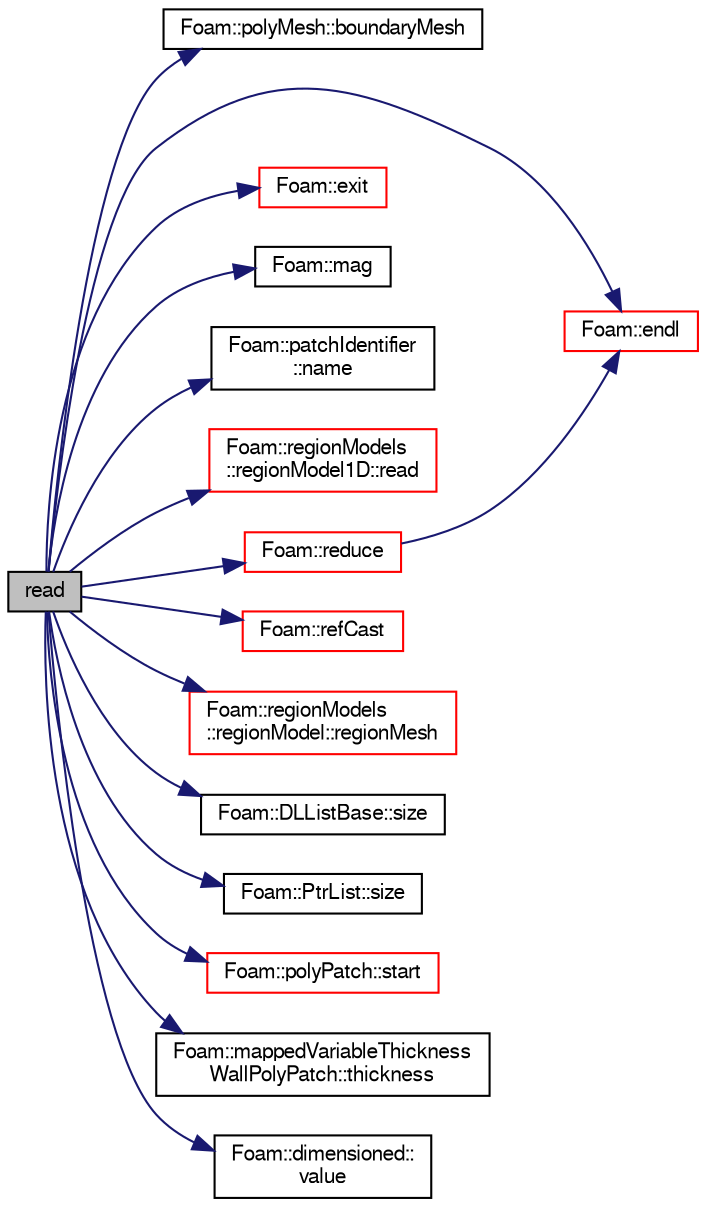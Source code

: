 digraph "read"
{
  bgcolor="transparent";
  edge [fontname="FreeSans",fontsize="10",labelfontname="FreeSans",labelfontsize="10"];
  node [fontname="FreeSans",fontsize="10",shape=record];
  rankdir="LR";
  Node54 [label="read",height=0.2,width=0.4,color="black", fillcolor="grey75", style="filled", fontcolor="black"];
  Node54 -> Node55 [color="midnightblue",fontsize="10",style="solid",fontname="FreeSans"];
  Node55 [label="Foam::polyMesh::boundaryMesh",height=0.2,width=0.4,color="black",URL="$a27410.html#a9f2b68c134340291eda6197f47f25484",tooltip="Return boundary mesh. "];
  Node54 -> Node56 [color="midnightblue",fontsize="10",style="solid",fontname="FreeSans"];
  Node56 [label="Foam::endl",height=0.2,width=0.4,color="red",URL="$a21124.html#a2db8fe02a0d3909e9351bb4275b23ce4",tooltip="Add newline and flush stream. "];
  Node54 -> Node58 [color="midnightblue",fontsize="10",style="solid",fontname="FreeSans"];
  Node58 [label="Foam::exit",height=0.2,width=0.4,color="red",URL="$a21124.html#a06ca7250d8e89caf05243ec094843642"];
  Node54 -> Node103 [color="midnightblue",fontsize="10",style="solid",fontname="FreeSans"];
  Node103 [label="Foam::mag",height=0.2,width=0.4,color="black",URL="$a21124.html#a929da2a3fdcf3dacbbe0487d3a330dae"];
  Node54 -> Node104 [color="midnightblue",fontsize="10",style="solid",fontname="FreeSans"];
  Node104 [label="Foam::patchIdentifier\l::name",height=0.2,width=0.4,color="black",URL="$a27122.html#acc80e00a8ac919288fb55bd14cc88bf6",tooltip="Return name. "];
  Node54 -> Node105 [color="midnightblue",fontsize="10",style="solid",fontname="FreeSans"];
  Node105 [label="Foam::regionModels\l::regionModel1D::read",height=0.2,width=0.4,color="red",URL="$a29002.html#af816873151ddb0126e98bb2f914d8ed5",tooltip="Read control parameters from dictionary. "];
  Node54 -> Node146 [color="midnightblue",fontsize="10",style="solid",fontname="FreeSans"];
  Node146 [label="Foam::reduce",height=0.2,width=0.4,color="red",URL="$a21124.html#a7ffd6af4acc2eb9ba72ee296b5ecda23"];
  Node146 -> Node56 [color="midnightblue",fontsize="10",style="solid",fontname="FreeSans"];
  Node54 -> Node148 [color="midnightblue",fontsize="10",style="solid",fontname="FreeSans"];
  Node148 [label="Foam::refCast",height=0.2,width=0.4,color="red",URL="$a21124.html#a28f53307dad4466f23067e79a948e2a1",tooltip="Reference type cast template function. "];
  Node54 -> Node149 [color="midnightblue",fontsize="10",style="solid",fontname="FreeSans"];
  Node149 [label="Foam::regionModels\l::regionModel::regionMesh",height=0.2,width=0.4,color="red",URL="$a28998.html#a89a37969c20983ee143c612486ce5313",tooltip="Return the region mesh database. "];
  Node54 -> Node156 [color="midnightblue",fontsize="10",style="solid",fontname="FreeSans"];
  Node156 [label="Foam::DLListBase::size",height=0.2,width=0.4,color="black",URL="$a25806.html#a47b3bf30da1eb3ab8076b5fbe00e0494",tooltip="Return number of elements in list. "];
  Node54 -> Node157 [color="midnightblue",fontsize="10",style="solid",fontname="FreeSans"];
  Node157 [label="Foam::PtrList::size",height=0.2,width=0.4,color="black",URL="$a25914.html#a47b3bf30da1eb3ab8076b5fbe00e0494",tooltip="Return the number of elements in the PtrList. "];
  Node54 -> Node158 [color="midnightblue",fontsize="10",style="solid",fontname="FreeSans"];
  Node158 [label="Foam::polyPatch::start",height=0.2,width=0.4,color="red",URL="$a27478.html#a6bfd3e3abb11e98bdb4b98671cec1234",tooltip="Return start label of this patch in the polyMesh face list. "];
  Node54 -> Node167 [color="midnightblue",fontsize="10",style="solid",fontname="FreeSans"];
  Node167 [label="Foam::mappedVariableThickness\lWallPolyPatch::thickness",height=0.2,width=0.4,color="black",URL="$a25110.html#a0f7d067275b35c83f5657a944de6c8fa",tooltip="Return non const thickness. "];
  Node54 -> Node142 [color="midnightblue",fontsize="10",style="solid",fontname="FreeSans"];
  Node142 [label="Foam::dimensioned::\lvalue",height=0.2,width=0.4,color="black",URL="$a26366.html#a7948200a26c85fc3a83ffa510a91d668",tooltip="Return const reference to value. "];
}
